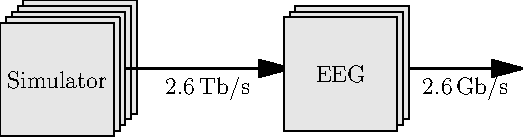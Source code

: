 unitsize(10mm);

pair p1=(1,2);
pair p2=(6,2.1);

void application(int n, pair pos) {
  for (int i=n-1; i>=0; --i) {
    filldraw(box(pos-(1,1)+i*(0.1, 0.1), pos+(1,1)+i*(0.1, 0.1)),
	     lightgray, black);
  }
}

application(5, p1);

draw("2.6\,Tb/s", p1+(1.2,0.2){right}..{right}p2+(-0.9,0.1), black+1, Arrow);
draw("2.6\,Gb/s", p2+(1.2,0.1){right}..{right}p2+(3.2,0.1), black+1, Arrow);

application(3, p2);

label("Simulator", p1);
label("EEG", p2);

